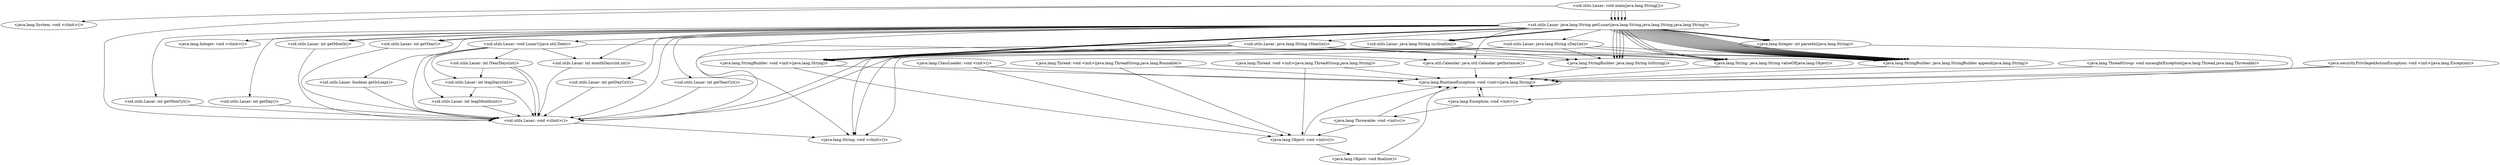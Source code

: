 digraph CallGraph {
"<sid.utils.Lauar: void main(java.lang.String[])>" -> "<java.lang.System: void <clinit>()>";
"<sid.utils.Lauar: void main(java.lang.String[])>" -> "<sid.utils.Lauar: java.lang.String getLunar(java.lang.String,java.lang.String,java.lang.String)>";
"<sid.utils.Lauar: void main(java.lang.String[])>" -> "<sid.utils.Lauar: java.lang.String getLunar(java.lang.String,java.lang.String,java.lang.String)>";
"<sid.utils.Lauar: void main(java.lang.String[])>" -> "<sid.utils.Lauar: java.lang.String getLunar(java.lang.String,java.lang.String,java.lang.String)>";
"<sid.utils.Lauar: void main(java.lang.String[])>" -> "<sid.utils.Lauar: java.lang.String getLunar(java.lang.String,java.lang.String,java.lang.String)>";
"<sid.utils.Lauar: void main(java.lang.String[])>" -> "<sid.utils.Lauar: java.lang.String getLunar(java.lang.String,java.lang.String,java.lang.String)>";
"<sid.utils.Lauar: void main(java.lang.String[])>" -> "<sid.utils.Lauar: void <clinit>()>";
"<sid.utils.Lauar: void <clinit>()>" -> "<java.lang.String: void <clinit>()>";
"<java.lang.ThreadGroup: void uncaughtException(java.lang.Thread,java.lang.Throwable)>" -> "<java.lang.RuntimeException: void <init>(java.lang.String)>";
"<java.lang.ClassLoader: void <init>()>" -> "<java.lang.Object: void <init>()>";
"<java.lang.ClassLoader: void <init>()>" -> "<java.lang.RuntimeException: void <init>(java.lang.String)>";
"<java.security.PrivilegedActionException: void <init>(java.lang.Exception)>" -> "<java.lang.Exception: void <init>()>";
"<java.security.PrivilegedActionException: void <init>(java.lang.Exception)>" -> "<java.lang.RuntimeException: void <init>(java.lang.String)>";
"<java.lang.Thread: void <init>(java.lang.ThreadGroup,java.lang.Runnable)>" -> "<java.lang.Object: void <init>()>";
"<java.lang.Thread: void <init>(java.lang.ThreadGroup,java.lang.Runnable)>" -> "<java.lang.RuntimeException: void <init>(java.lang.String)>";
"<java.lang.Thread: void <init>(java.lang.ThreadGroup,java.lang.String)>" -> "<java.lang.Object: void <init>()>";
"<java.lang.Thread: void <init>(java.lang.ThreadGroup,java.lang.String)>" -> "<java.lang.RuntimeException: void <init>(java.lang.String)>";
"<sid.utils.Lauar: java.lang.String getLunar(java.lang.String,java.lang.String,java.lang.String)>" -> "<java.lang.Integer: void <clinit>()>";
"<sid.utils.Lauar: java.lang.String getLunar(java.lang.String,java.lang.String,java.lang.String)>" -> "<sid.utils.Lauar: java.lang.String cyclical(int)>";
"<sid.utils.Lauar: java.lang.String getLunar(java.lang.String,java.lang.String,java.lang.String)>" -> "<sid.utils.Lauar: int getDayCyl()>";
"<sid.utils.Lauar: java.lang.String getLunar(java.lang.String,java.lang.String,java.lang.String)>" -> "<sid.utils.Lauar: java.lang.String cyclical(int)>";
"<sid.utils.Lauar: java.lang.String getLunar(java.lang.String,java.lang.String,java.lang.String)>" -> "<sid.utils.Lauar: int getMonCyl()>";
"<sid.utils.Lauar: java.lang.String getLunar(java.lang.String,java.lang.String,java.lang.String)>" -> "<sid.utils.Lauar: java.lang.String cyclical(int)>";
"<sid.utils.Lauar: java.lang.String getLunar(java.lang.String,java.lang.String,java.lang.String)>" -> "<sid.utils.Lauar: int getYearCyl()>";
"<sid.utils.Lauar: java.lang.String getLunar(java.lang.String,java.lang.String,java.lang.String)>" -> "<java.lang.StringBuilder: void <init>(java.lang.String)>";
"<sid.utils.Lauar: java.lang.String getLunar(java.lang.String,java.lang.String,java.lang.String)>" -> "<java.lang.String: java.lang.String valueOf(java.lang.Object)>";
"<sid.utils.Lauar: java.lang.String getLunar(java.lang.String,java.lang.String,java.lang.String)>" -> "<sid.utils.Lauar: java.lang.String cDay(int)>";
"<sid.utils.Lauar: java.lang.String getLunar(java.lang.String,java.lang.String,java.lang.String)>" -> "<sid.utils.Lauar: int getDay()>";
"<sid.utils.Lauar: java.lang.String getLunar(java.lang.String,java.lang.String,java.lang.String)>" -> "<java.lang.StringBuilder: void <init>(java.lang.String)>";
"<sid.utils.Lauar: java.lang.String getLunar(java.lang.String,java.lang.String,java.lang.String)>" -> "<java.lang.String: java.lang.String valueOf(java.lang.Object)>";
"<sid.utils.Lauar: java.lang.String getLunar(java.lang.String,java.lang.String,java.lang.String)>" -> "<sid.utils.Lauar: int monthDays(int,int)>";
"<sid.utils.Lauar: java.lang.String getLunar(java.lang.String,java.lang.String,java.lang.String)>" -> "<sid.utils.Lauar: int getMonth()>";
"<sid.utils.Lauar: java.lang.String getLunar(java.lang.String,java.lang.String,java.lang.String)>" -> "<sid.utils.Lauar: int getYear()>";
"<sid.utils.Lauar: java.lang.String getLunar(java.lang.String,java.lang.String,java.lang.String)>" -> "<sid.utils.Lauar: int getMonth()>";
"<sid.utils.Lauar: java.lang.String getLunar(java.lang.String,java.lang.String,java.lang.String)>" -> "<sid.utils.Lauar: boolean getIsLeap()>";
"<sid.utils.Lauar: java.lang.String getLunar(java.lang.String,java.lang.String,java.lang.String)>" -> "<java.lang.StringBuilder: void <init>(java.lang.String)>";
"<sid.utils.Lauar: java.lang.String getLunar(java.lang.String,java.lang.String,java.lang.String)>" -> "<java.lang.String: java.lang.String valueOf(java.lang.Object)>";
"<sid.utils.Lauar: java.lang.String getLunar(java.lang.String,java.lang.String,java.lang.String)>" -> "<sid.utils.Lauar: java.lang.String cYear(int)>";
"<sid.utils.Lauar: java.lang.String getLunar(java.lang.String,java.lang.String,java.lang.String)>" -> "<sid.utils.Lauar: int getYear()>";
"<sid.utils.Lauar: java.lang.String getLunar(java.lang.String,java.lang.String,java.lang.String)>" -> "<java.lang.StringBuilder: void <init>(java.lang.String)>";
"<sid.utils.Lauar: java.lang.String getLunar(java.lang.String,java.lang.String,java.lang.String)>" -> "<sid.utils.Lauar: void Lunar1(java.util.Date)>";
"<sid.utils.Lauar: java.lang.String getLunar(java.lang.String,java.lang.String,java.lang.String)>" -> "<java.util.Calendar: java.util.Calendar getInstance()>";
"<sid.utils.Lauar: java.lang.String getLunar(java.lang.String,java.lang.String,java.lang.String)>" -> "<java.lang.Integer: int parseInt(java.lang.String)>";
"<sid.utils.Lauar: java.lang.String getLunar(java.lang.String,java.lang.String,java.lang.String)>" -> "<java.lang.Integer: int parseInt(java.lang.String)>";
"<sid.utils.Lauar: java.lang.String getLunar(java.lang.String,java.lang.String,java.lang.String)>" -> "<java.lang.Integer: int parseInt(java.lang.String)>";
"<sid.utils.Lauar: java.lang.String getLunar(java.lang.String,java.lang.String,java.lang.String)>" -> "<java.lang.String: void <clinit>()>";
"<sid.utils.Lauar: java.lang.String getLunar(java.lang.String,java.lang.String,java.lang.String)>" -> "<sid.utils.Lauar: void <clinit>()>";
"<java.lang.RuntimeException: void <init>(java.lang.String)>" -> "<java.lang.Exception: void <init>()>";
"<java.lang.RuntimeException: void <init>(java.lang.String)>" -> "<java.lang.RuntimeException: void <init>(java.lang.String)>";
"<java.lang.Object: void <init>()>" -> "<java.lang.Object: void finalize()>";
"<java.lang.Object: void <init>()>" -> "<java.lang.RuntimeException: void <init>(java.lang.String)>";
"<java.lang.Exception: void <init>()>" -> "<java.lang.Throwable: void <init>()>";
"<java.lang.Exception: void <init>()>" -> "<java.lang.RuntimeException: void <init>(java.lang.String)>";
"<sid.utils.Lauar: java.lang.String cyclical(int)>" -> "<sid.utils.Lauar: void <clinit>()>";
"<sid.utils.Lauar: java.lang.String cyclical(int)>" -> "<java.lang.StringBuilder: void <init>(java.lang.String)>";
"<sid.utils.Lauar: java.lang.String cyclical(int)>" -> "<java.lang.String: java.lang.String valueOf(java.lang.Object)>";
"<sid.utils.Lauar: java.lang.String cyclical(int)>" -> "<java.lang.String: void <clinit>()>";
"<sid.utils.Lauar: int getDayCyl()>" -> "<sid.utils.Lauar: void <clinit>()>";
"<sid.utils.Lauar: int getMonCyl()>" -> "<sid.utils.Lauar: void <clinit>()>";
"<sid.utils.Lauar: int getYearCyl()>" -> "<sid.utils.Lauar: void <clinit>()>";
"<java.lang.StringBuilder: void <init>(java.lang.String)>" -> "<java.lang.Object: void <init>()>";
"<java.lang.StringBuilder: void <init>(java.lang.String)>" -> "<java.lang.RuntimeException: void <init>(java.lang.String)>";
"<java.lang.String: java.lang.String valueOf(java.lang.Object)>" -> "<java.lang.RuntimeException: void <init>(java.lang.String)>";
"<sid.utils.Lauar: java.lang.String cDay(int)>" -> "<sid.utils.Lauar: void <clinit>()>";
"<sid.utils.Lauar: java.lang.String cDay(int)>" -> "<java.lang.StringBuilder: void <init>(java.lang.String)>";
"<sid.utils.Lauar: java.lang.String cDay(int)>" -> "<java.lang.String: java.lang.String valueOf(java.lang.Object)>";
"<sid.utils.Lauar: java.lang.String cDay(int)>" -> "<java.lang.String: void <clinit>()>";
"<sid.utils.Lauar: int getDay()>" -> "<sid.utils.Lauar: void <clinit>()>";
"<sid.utils.Lauar: int monthDays(int,int)>" -> "<sid.utils.Lauar: void <clinit>()>";
"<sid.utils.Lauar: int getMonth()>" -> "<sid.utils.Lauar: void <clinit>()>";
"<sid.utils.Lauar: int getYear()>" -> "<sid.utils.Lauar: void <clinit>()>";
"<sid.utils.Lauar: boolean getIsLeap()>" -> "<sid.utils.Lauar: void <clinit>()>";
"<sid.utils.Lauar: java.lang.String cYear(int)>" -> "<sid.utils.Lauar: void <clinit>()>";
"<sid.utils.Lauar: java.lang.String cYear(int)>" -> "<java.lang.StringBuilder: void <init>(java.lang.String)>";
"<sid.utils.Lauar: java.lang.String cYear(int)>" -> "<java.lang.String: java.lang.String valueOf(java.lang.Object)>";
"<sid.utils.Lauar: java.lang.String cYear(int)>" -> "<java.lang.String: void <clinit>()>";
"<sid.utils.Lauar: void Lunar1(java.util.Date)>" -> "<sid.utils.Lauar: void <clinit>()>";
"<sid.utils.Lauar: void Lunar1(java.util.Date)>" -> "<sid.utils.Lauar: int monthDays(int,int)>";
"<sid.utils.Lauar: void Lunar1(java.util.Date)>" -> "<sid.utils.Lauar: int leapDays(int)>";
"<sid.utils.Lauar: void Lunar1(java.util.Date)>" -> "<sid.utils.Lauar: int lYearDays(int)>";
"<sid.utils.Lauar: void Lunar1(java.util.Date)>" -> "<sid.utils.Lauar: int leapMonth(int)>";
"<sid.utils.Lauar: void Lunar1(java.util.Date)>" -> "<java.util.Calendar: java.util.Calendar getInstance()>";
"<java.util.Calendar: java.util.Calendar getInstance()>" -> "<java.lang.RuntimeException: void <init>(java.lang.String)>";
"<java.lang.Integer: int parseInt(java.lang.String)>" -> "<java.lang.RuntimeException: void <init>(java.lang.String)>";
"<java.lang.Object: void finalize()>" -> "<java.lang.RuntimeException: void <init>(java.lang.String)>";
"<java.lang.Throwable: void <init>()>" -> "<java.lang.Object: void <init>()>";
"<java.lang.Throwable: void <init>()>" -> "<java.lang.RuntimeException: void <init>(java.lang.String)>";
"<sid.utils.Lauar: int leapDays(int)>" -> "<sid.utils.Lauar: void <clinit>()>";
"<sid.utils.Lauar: int leapDays(int)>" -> "<sid.utils.Lauar: int leapMonth(int)>";
"<sid.utils.Lauar: int lYearDays(int)>" -> "<sid.utils.Lauar: void <clinit>()>";
"<sid.utils.Lauar: int lYearDays(int)>" -> "<sid.utils.Lauar: int leapDays(int)>";
"<sid.utils.Lauar: int lYearDays(int)>" -> "<sid.utils.Lauar: void <clinit>()>";
"<sid.utils.Lauar: int leapMonth(int)>" -> "<sid.utils.Lauar: void <clinit>()>";
"<sid.utils.Lauar: java.lang.String cYear(int)>" -> "<java.lang.StringBuilder: java.lang.StringBuilder append(java.lang.String)>";
"<sid.utils.Lauar: java.lang.String cYear(int)>" -> "<java.lang.StringBuilder: java.lang.String toString()>";
"<java.lang.StringBuilder: java.lang.StringBuilder append(java.lang.String)>" -> "<java.lang.RuntimeException: void <init>(java.lang.String)>";
"<java.lang.StringBuilder: java.lang.String toString()>" -> "<java.lang.RuntimeException: void <init>(java.lang.String)>";
"<sid.utils.Lauar: java.lang.String cDay(int)>" -> "<java.lang.StringBuilder: java.lang.StringBuilder append(java.lang.String)>";
"<sid.utils.Lauar: java.lang.String cDay(int)>" -> "<java.lang.StringBuilder: java.lang.String toString()>";
"<sid.utils.Lauar: java.lang.String cyclical(int)>" -> "<java.lang.StringBuilder: java.lang.StringBuilder append(java.lang.String)>";
"<sid.utils.Lauar: java.lang.String cyclical(int)>" -> "<java.lang.StringBuilder: java.lang.String toString()>";
"<sid.utils.Lauar: java.lang.String getLunar(java.lang.String,java.lang.String,java.lang.String)>" -> "<java.lang.StringBuilder: java.lang.StringBuilder append(java.lang.String)>";
"<sid.utils.Lauar: java.lang.String getLunar(java.lang.String,java.lang.String,java.lang.String)>" -> "<java.lang.StringBuilder: java.lang.StringBuilder append(java.lang.String)>";
"<sid.utils.Lauar: java.lang.String getLunar(java.lang.String,java.lang.String,java.lang.String)>" -> "<java.lang.StringBuilder: java.lang.StringBuilder append(java.lang.String)>";
"<sid.utils.Lauar: java.lang.String getLunar(java.lang.String,java.lang.String,java.lang.String)>" -> "<java.lang.StringBuilder: java.lang.StringBuilder append(java.lang.String)>";
"<sid.utils.Lauar: java.lang.String getLunar(java.lang.String,java.lang.String,java.lang.String)>" -> "<java.lang.StringBuilder: java.lang.StringBuilder append(java.lang.String)>";
"<sid.utils.Lauar: java.lang.String getLunar(java.lang.String,java.lang.String,java.lang.String)>" -> "<java.lang.StringBuilder: java.lang.StringBuilder append(java.lang.String)>";
"<sid.utils.Lauar: java.lang.String getLunar(java.lang.String,java.lang.String,java.lang.String)>" -> "<java.lang.StringBuilder: java.lang.StringBuilder append(java.lang.String)>";
"<sid.utils.Lauar: java.lang.String getLunar(java.lang.String,java.lang.String,java.lang.String)>" -> "<java.lang.StringBuilder: java.lang.String toString()>";
"<sid.utils.Lauar: java.lang.String getLunar(java.lang.String,java.lang.String,java.lang.String)>" -> "<java.lang.StringBuilder: java.lang.StringBuilder append(java.lang.String)>";
"<sid.utils.Lauar: java.lang.String getLunar(java.lang.String,java.lang.String,java.lang.String)>" -> "<java.lang.StringBuilder: java.lang.StringBuilder append(java.lang.String)>";
"<sid.utils.Lauar: java.lang.String getLunar(java.lang.String,java.lang.String,java.lang.String)>" -> "<java.lang.StringBuilder: java.lang.StringBuilder append(java.lang.String)>";
"<sid.utils.Lauar: java.lang.String getLunar(java.lang.String,java.lang.String,java.lang.String)>" -> "<java.lang.StringBuilder: java.lang.StringBuilder append(java.lang.String)>";
"<sid.utils.Lauar: java.lang.String getLunar(java.lang.String,java.lang.String,java.lang.String)>" -> "<java.lang.StringBuilder: java.lang.String toString()>";
"<sid.utils.Lauar: java.lang.String getLunar(java.lang.String,java.lang.String,java.lang.String)>" -> "<java.lang.StringBuilder: java.lang.StringBuilder append(java.lang.String)>";
"<sid.utils.Lauar: java.lang.String getLunar(java.lang.String,java.lang.String,java.lang.String)>" -> "<java.lang.StringBuilder: java.lang.String toString()>";
"<sid.utils.Lauar: java.lang.String getLunar(java.lang.String,java.lang.String,java.lang.String)>" -> "<java.lang.StringBuilder: java.lang.StringBuilder append(java.lang.String)>";
"<sid.utils.Lauar: java.lang.String getLunar(java.lang.String,java.lang.String,java.lang.String)>" -> "<java.lang.StringBuilder: java.lang.StringBuilder append(java.lang.String)>";
"<sid.utils.Lauar: java.lang.String getLunar(java.lang.String,java.lang.String,java.lang.String)>" -> "<java.lang.StringBuilder: java.lang.StringBuilder append(java.lang.String)>";
"<sid.utils.Lauar: java.lang.String getLunar(java.lang.String,java.lang.String,java.lang.String)>" -> "<java.lang.StringBuilder: java.lang.StringBuilder append(java.lang.String)>";
"<sid.utils.Lauar: java.lang.String getLunar(java.lang.String,java.lang.String,java.lang.String)>" -> "<java.lang.StringBuilder: java.lang.StringBuilder append(java.lang.String)>";
"<sid.utils.Lauar: java.lang.String getLunar(java.lang.String,java.lang.String,java.lang.String)>" -> "<java.lang.StringBuilder: java.lang.String toString()>";
}
